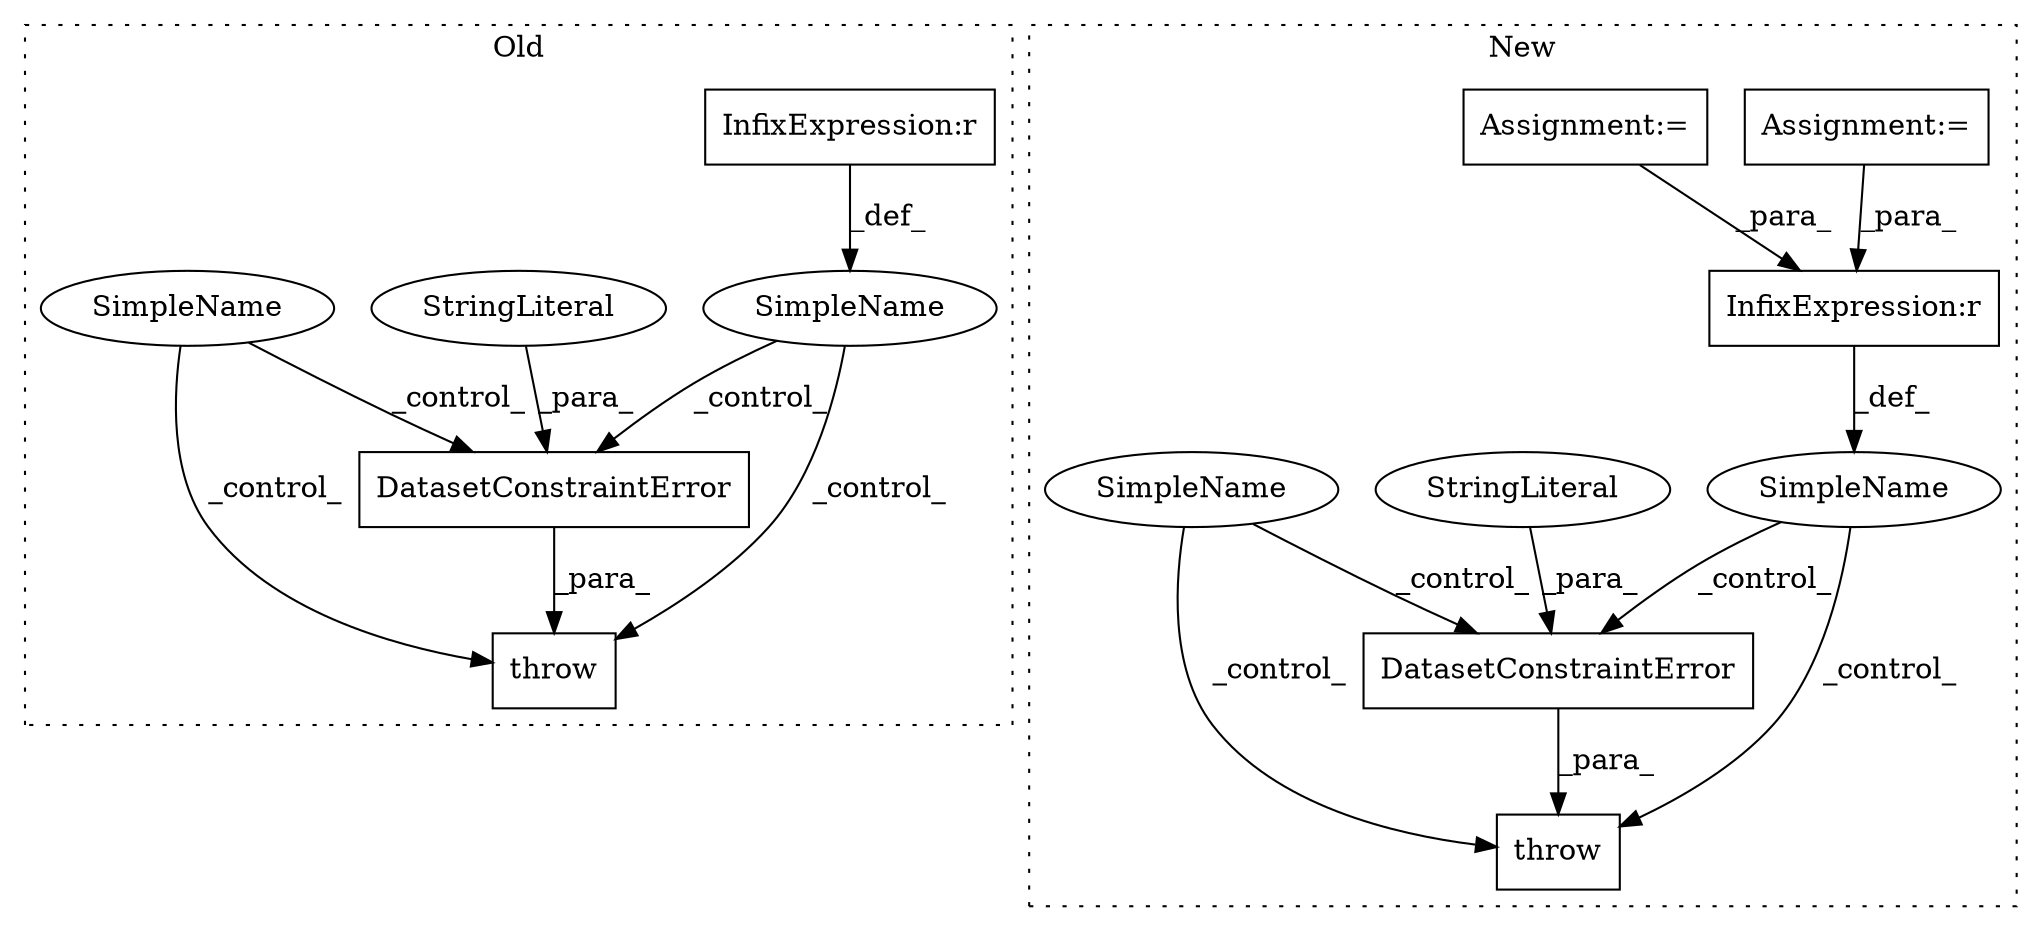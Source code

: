 digraph G {
subgraph cluster0 {
1 [label="DatasetConstraintError" a="32" s="1352,1451" l="23,1" shape="box"];
4 [label="StringLiteral" a="45" s="1400" l="51" shape="ellipse"];
5 [label="throw" a="53" s="1346" l="6" shape="box"];
7 [label="SimpleName" a="42" s="" l="" shape="ellipse"];
10 [label="InfixExpression:r" a="27" s="1090" l="4" shape="box"];
14 [label="SimpleName" a="42" s="" l="" shape="ellipse"];
label = "Old";
style="dotted";
}
subgraph cluster1 {
2 [label="DatasetConstraintError" a="32" s="1570,1753" l="23,1" shape="box"];
3 [label="StringLiteral" a="45" s="1593" l="24" shape="ellipse"];
6 [label="throw" a="53" s="1564" l="6" shape="box"];
8 [label="SimpleName" a="42" s="" l="" shape="ellipse"];
9 [label="InfixExpression:r" a="27" s="1110" l="4" shape="box"];
11 [label="Assignment:=" a="7" s="1051" l="1" shape="box"];
12 [label="Assignment:=" a="7" s="996" l="1" shape="box"];
13 [label="SimpleName" a="42" s="" l="" shape="ellipse"];
label = "New";
style="dotted";
}
1 -> 5 [label="_para_"];
2 -> 6 [label="_para_"];
3 -> 2 [label="_para_"];
4 -> 1 [label="_para_"];
7 -> 5 [label="_control_"];
7 -> 1 [label="_control_"];
8 -> 6 [label="_control_"];
8 -> 2 [label="_control_"];
9 -> 8 [label="_def_"];
10 -> 7 [label="_def_"];
11 -> 9 [label="_para_"];
12 -> 9 [label="_para_"];
13 -> 2 [label="_control_"];
13 -> 6 [label="_control_"];
14 -> 1 [label="_control_"];
14 -> 5 [label="_control_"];
}